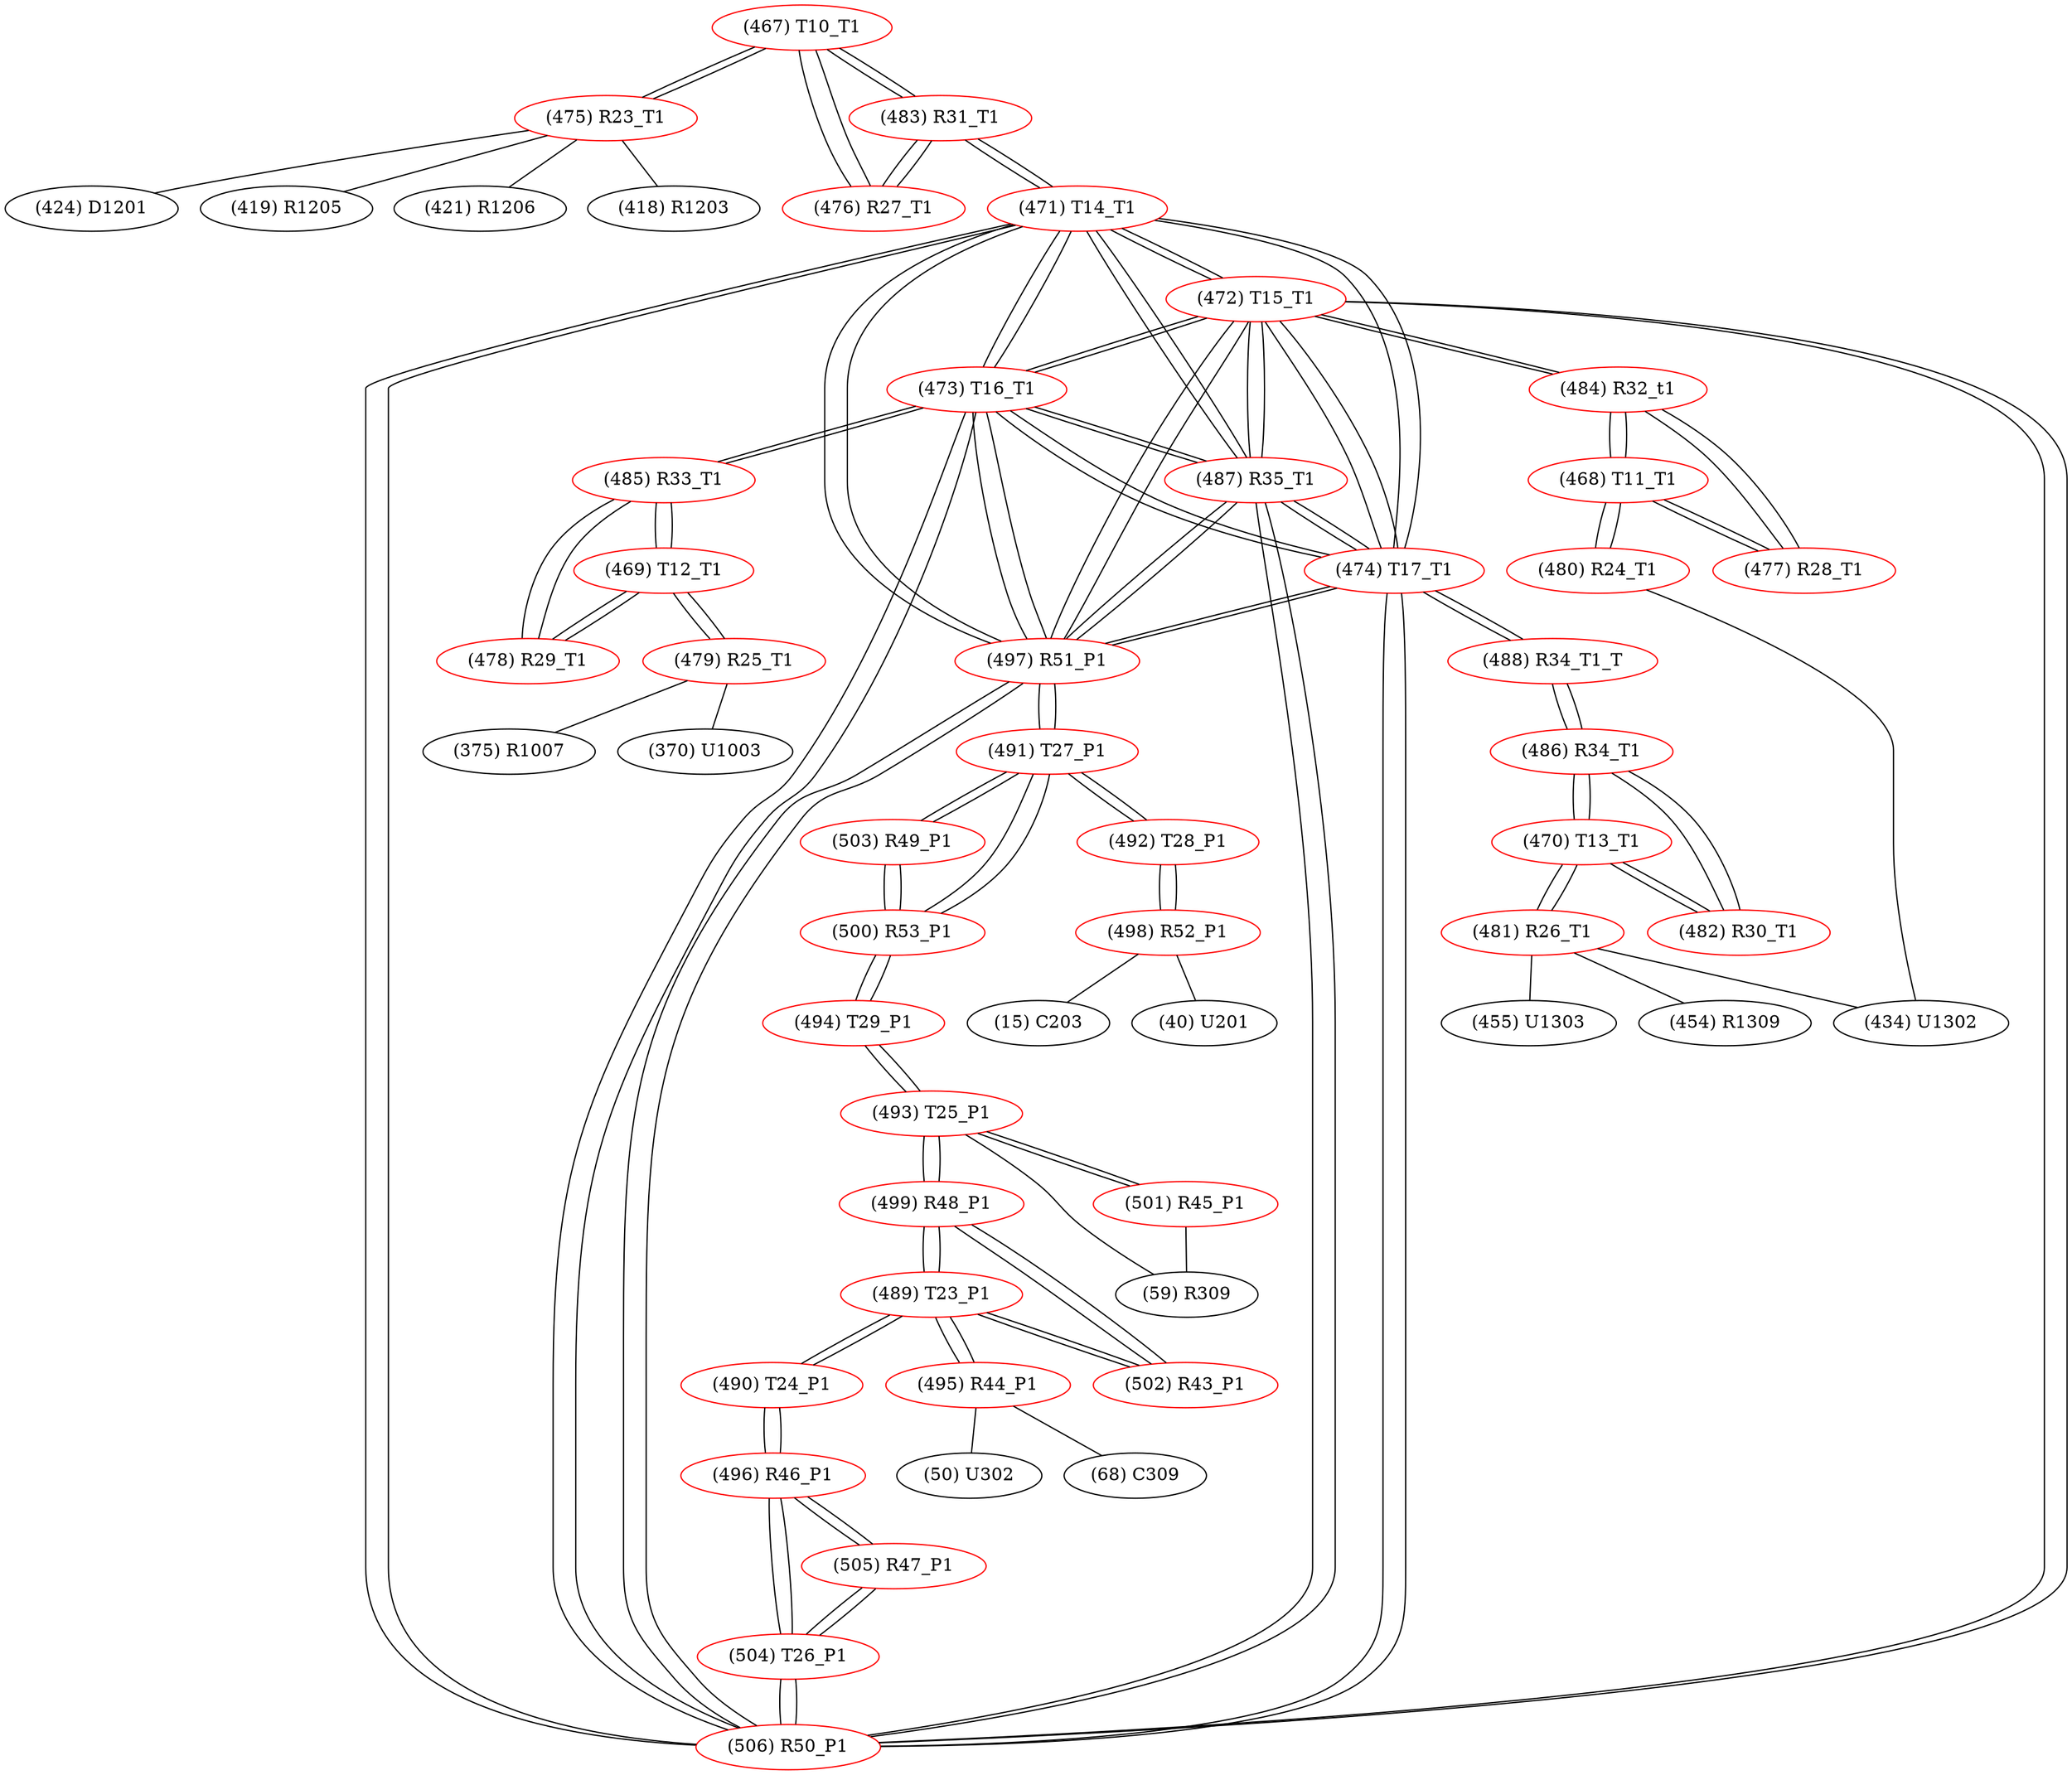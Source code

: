 graph {
	467 [label="(467) T10_T1" color=red]
	475 [label="(475) R23_T1"]
	483 [label="(483) R31_T1"]
	476 [label="(476) R27_T1"]
	468 [label="(468) T11_T1" color=red]
	480 [label="(480) R24_T1"]
	477 [label="(477) R28_T1"]
	484 [label="(484) R32_t1"]
	469 [label="(469) T12_T1" color=red]
	485 [label="(485) R33_T1"]
	478 [label="(478) R29_T1"]
	479 [label="(479) R25_T1"]
	470 [label="(470) T13_T1" color=red]
	482 [label="(482) R30_T1"]
	486 [label="(486) R34_T1"]
	481 [label="(481) R26_T1"]
	471 [label="(471) T14_T1" color=red]
	483 [label="(483) R31_T1"]
	497 [label="(497) R51_P1"]
	506 [label="(506) R50_P1"]
	474 [label="(474) T17_T1"]
	487 [label="(487) R35_T1"]
	473 [label="(473) T16_T1"]
	472 [label="(472) T15_T1"]
	472 [label="(472) T15_T1" color=red]
	484 [label="(484) R32_t1"]
	497 [label="(497) R51_P1"]
	506 [label="(506) R50_P1"]
	474 [label="(474) T17_T1"]
	487 [label="(487) R35_T1"]
	473 [label="(473) T16_T1"]
	471 [label="(471) T14_T1"]
	473 [label="(473) T16_T1" color=red]
	485 [label="(485) R33_T1"]
	497 [label="(497) R51_P1"]
	506 [label="(506) R50_P1"]
	474 [label="(474) T17_T1"]
	487 [label="(487) R35_T1"]
	472 [label="(472) T15_T1"]
	471 [label="(471) T14_T1"]
	474 [label="(474) T17_T1" color=red]
	488 [label="(488) R34_T1_T"]
	497 [label="(497) R51_P1"]
	506 [label="(506) R50_P1"]
	487 [label="(487) R35_T1"]
	473 [label="(473) T16_T1"]
	472 [label="(472) T15_T1"]
	471 [label="(471) T14_T1"]
	475 [label="(475) R23_T1" color=red]
	421 [label="(421) R1206"]
	418 [label="(418) R1203"]
	424 [label="(424) D1201"]
	419 [label="(419) R1205"]
	467 [label="(467) T10_T1"]
	476 [label="(476) R27_T1" color=red]
	467 [label="(467) T10_T1"]
	483 [label="(483) R31_T1"]
	477 [label="(477) R28_T1" color=red]
	468 [label="(468) T11_T1"]
	484 [label="(484) R32_t1"]
	478 [label="(478) R29_T1" color=red]
	485 [label="(485) R33_T1"]
	469 [label="(469) T12_T1"]
	479 [label="(479) R25_T1" color=red]
	375 [label="(375) R1007"]
	370 [label="(370) U1003"]
	469 [label="(469) T12_T1"]
	480 [label="(480) R24_T1" color=red]
	434 [label="(434) U1302"]
	468 [label="(468) T11_T1"]
	481 [label="(481) R26_T1" color=red]
	454 [label="(454) R1309"]
	455 [label="(455) U1303"]
	434 [label="(434) U1302"]
	470 [label="(470) T13_T1"]
	482 [label="(482) R30_T1" color=red]
	486 [label="(486) R34_T1"]
	470 [label="(470) T13_T1"]
	483 [label="(483) R31_T1" color=red]
	467 [label="(467) T10_T1"]
	476 [label="(476) R27_T1"]
	471 [label="(471) T14_T1"]
	484 [label="(484) R32_t1" color=red]
	472 [label="(472) T15_T1"]
	468 [label="(468) T11_T1"]
	477 [label="(477) R28_T1"]
	485 [label="(485) R33_T1" color=red]
	473 [label="(473) T16_T1"]
	478 [label="(478) R29_T1"]
	469 [label="(469) T12_T1"]
	486 [label="(486) R34_T1" color=red]
	482 [label="(482) R30_T1"]
	470 [label="(470) T13_T1"]
	488 [label="(488) R34_T1_T"]
	487 [label="(487) R35_T1" color=red]
	497 [label="(497) R51_P1"]
	506 [label="(506) R50_P1"]
	474 [label="(474) T17_T1"]
	473 [label="(473) T16_T1"]
	472 [label="(472) T15_T1"]
	471 [label="(471) T14_T1"]
	488 [label="(488) R34_T1_T" color=red]
	474 [label="(474) T17_T1"]
	486 [label="(486) R34_T1"]
	489 [label="(489) T23_P1" color=red]
	499 [label="(499) R48_P1"]
	502 [label="(502) R43_P1"]
	490 [label="(490) T24_P1"]
	495 [label="(495) R44_P1"]
	490 [label="(490) T24_P1" color=red]
	496 [label="(496) R46_P1"]
	489 [label="(489) T23_P1"]
	491 [label="(491) T27_P1" color=red]
	497 [label="(497) R51_P1"]
	492 [label="(492) T28_P1"]
	500 [label="(500) R53_P1"]
	503 [label="(503) R49_P1"]
	492 [label="(492) T28_P1" color=red]
	498 [label="(498) R52_P1"]
	491 [label="(491) T27_P1"]
	493 [label="(493) T25_P1" color=red]
	494 [label="(494) T29_P1"]
	499 [label="(499) R48_P1"]
	501 [label="(501) R45_P1"]
	59 [label="(59) R309"]
	494 [label="(494) T29_P1" color=red]
	493 [label="(493) T25_P1"]
	500 [label="(500) R53_P1"]
	495 [label="(495) R44_P1" color=red]
	68 [label="(68) C309"]
	50 [label="(50) U302"]
	489 [label="(489) T23_P1"]
	496 [label="(496) R46_P1" color=red]
	504 [label="(504) T26_P1"]
	505 [label="(505) R47_P1"]
	490 [label="(490) T24_P1"]
	497 [label="(497) R51_P1" color=red]
	491 [label="(491) T27_P1"]
	506 [label="(506) R50_P1"]
	474 [label="(474) T17_T1"]
	487 [label="(487) R35_T1"]
	473 [label="(473) T16_T1"]
	472 [label="(472) T15_T1"]
	471 [label="(471) T14_T1"]
	498 [label="(498) R52_P1" color=red]
	15 [label="(15) C203"]
	40 [label="(40) U201"]
	492 [label="(492) T28_P1"]
	499 [label="(499) R48_P1" color=red]
	493 [label="(493) T25_P1"]
	489 [label="(489) T23_P1"]
	502 [label="(502) R43_P1"]
	500 [label="(500) R53_P1" color=red]
	494 [label="(494) T29_P1"]
	491 [label="(491) T27_P1"]
	503 [label="(503) R49_P1"]
	501 [label="(501) R45_P1" color=red]
	493 [label="(493) T25_P1"]
	59 [label="(59) R309"]
	502 [label="(502) R43_P1" color=red]
	499 [label="(499) R48_P1"]
	489 [label="(489) T23_P1"]
	503 [label="(503) R49_P1" color=red]
	491 [label="(491) T27_P1"]
	500 [label="(500) R53_P1"]
	504 [label="(504) T26_P1" color=red]
	506 [label="(506) R50_P1"]
	496 [label="(496) R46_P1"]
	505 [label="(505) R47_P1"]
	505 [label="(505) R47_P1" color=red]
	504 [label="(504) T26_P1"]
	496 [label="(496) R46_P1"]
	506 [label="(506) R50_P1" color=red]
	504 [label="(504) T26_P1"]
	497 [label="(497) R51_P1"]
	474 [label="(474) T17_T1"]
	487 [label="(487) R35_T1"]
	473 [label="(473) T16_T1"]
	472 [label="(472) T15_T1"]
	471 [label="(471) T14_T1"]
	467 -- 475
	467 -- 483
	467 -- 476
	468 -- 480
	468 -- 477
	468 -- 484
	469 -- 485
	469 -- 478
	469 -- 479
	470 -- 482
	470 -- 486
	470 -- 481
	471 -- 483
	471 -- 497
	471 -- 506
	471 -- 474
	471 -- 487
	471 -- 473
	471 -- 472
	472 -- 484
	472 -- 497
	472 -- 506
	472 -- 474
	472 -- 487
	472 -- 473
	472 -- 471
	473 -- 485
	473 -- 497
	473 -- 506
	473 -- 474
	473 -- 487
	473 -- 472
	473 -- 471
	474 -- 488
	474 -- 497
	474 -- 506
	474 -- 487
	474 -- 473
	474 -- 472
	474 -- 471
	475 -- 421
	475 -- 418
	475 -- 424
	475 -- 419
	475 -- 467
	476 -- 467
	476 -- 483
	477 -- 468
	477 -- 484
	478 -- 485
	478 -- 469
	479 -- 375
	479 -- 370
	479 -- 469
	480 -- 434
	480 -- 468
	481 -- 454
	481 -- 455
	481 -- 434
	481 -- 470
	482 -- 486
	482 -- 470
	483 -- 467
	483 -- 476
	483 -- 471
	484 -- 472
	484 -- 468
	484 -- 477
	485 -- 473
	485 -- 478
	485 -- 469
	486 -- 482
	486 -- 470
	486 -- 488
	487 -- 497
	487 -- 506
	487 -- 474
	487 -- 473
	487 -- 472
	487 -- 471
	488 -- 474
	488 -- 486
	489 -- 499
	489 -- 502
	489 -- 490
	489 -- 495
	490 -- 496
	490 -- 489
	491 -- 497
	491 -- 492
	491 -- 500
	491 -- 503
	492 -- 498
	492 -- 491
	493 -- 494
	493 -- 499
	493 -- 501
	493 -- 59
	494 -- 493
	494 -- 500
	495 -- 68
	495 -- 50
	495 -- 489
	496 -- 504
	496 -- 505
	496 -- 490
	497 -- 491
	497 -- 506
	497 -- 474
	497 -- 487
	497 -- 473
	497 -- 472
	497 -- 471
	498 -- 15
	498 -- 40
	498 -- 492
	499 -- 493
	499 -- 489
	499 -- 502
	500 -- 494
	500 -- 491
	500 -- 503
	501 -- 493
	501 -- 59
	502 -- 499
	502 -- 489
	503 -- 491
	503 -- 500
	504 -- 506
	504 -- 496
	504 -- 505
	505 -- 504
	505 -- 496
	506 -- 504
	506 -- 497
	506 -- 474
	506 -- 487
	506 -- 473
	506 -- 472
	506 -- 471
}